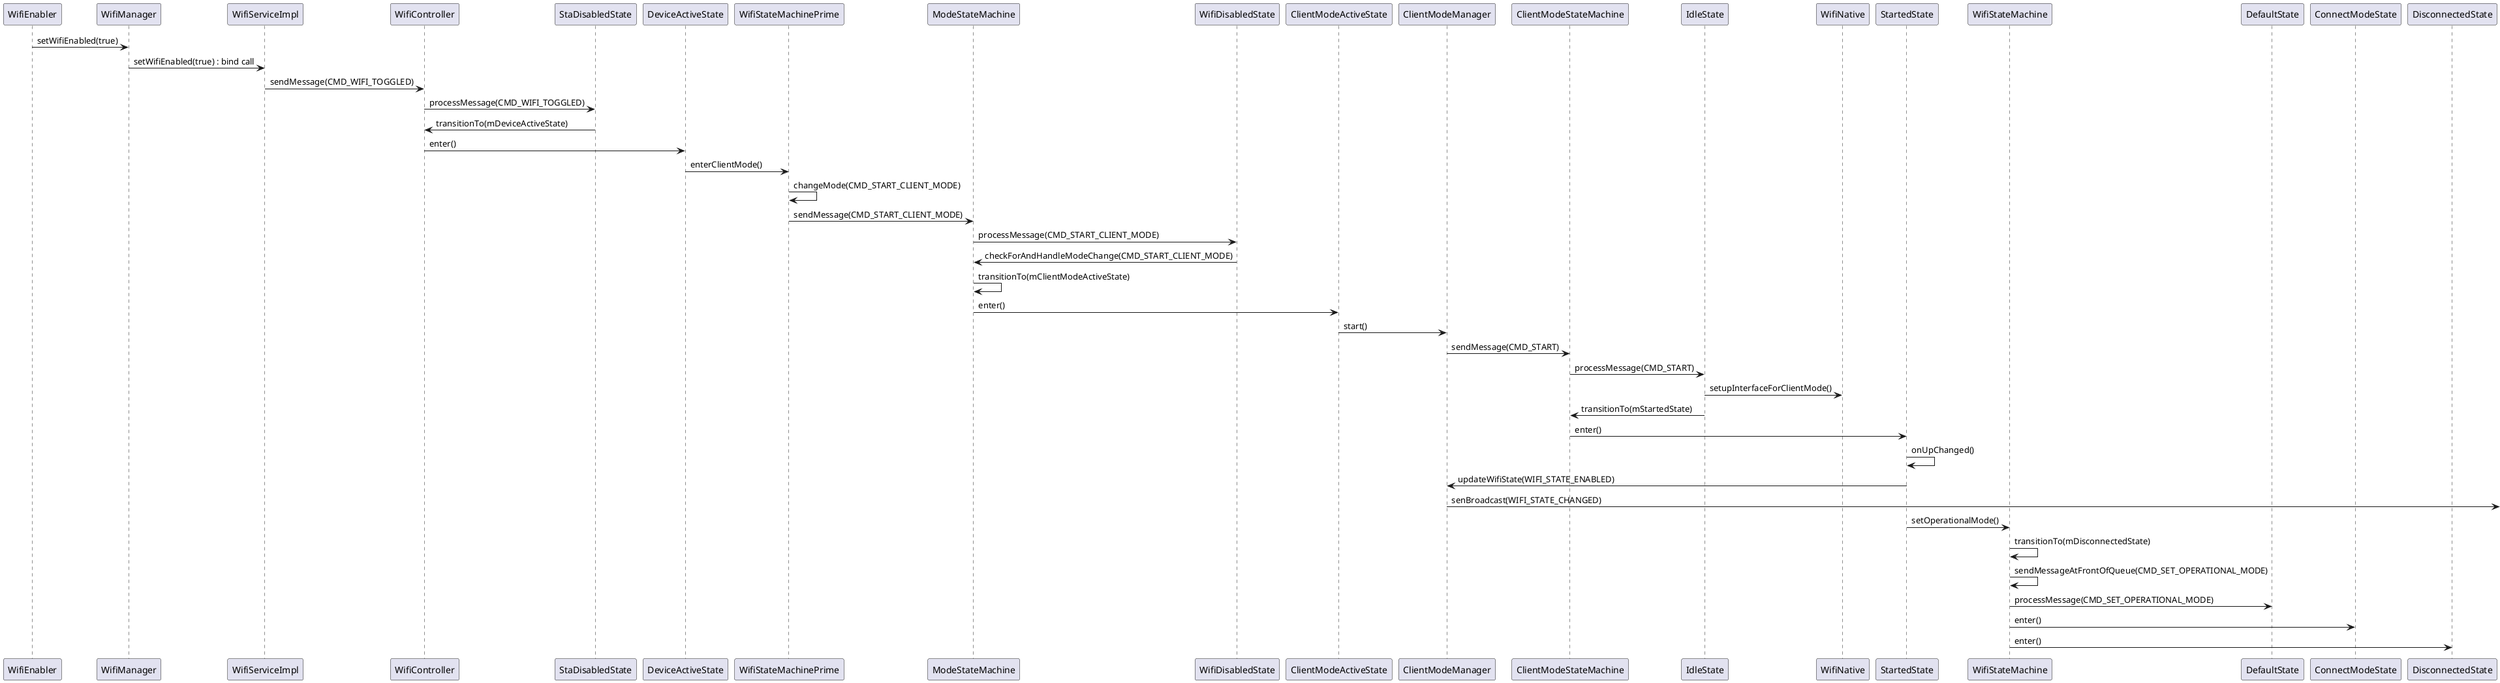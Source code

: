 @startuml
participant WifiEnabler as c0
participant WifiManager as c1
c0->c1 : setWifiEnabled(true)
participant WifiServiceImpl as c2
c1->c2 : setWifiEnabled(true) : bind call
participant WifiController as c3
c2->c3 : sendMessage(CMD_WIFI_TOGGLED)
participant StaDisabledState as c4
c3->c4 : processMessage(CMD_WIFI_TOGGLED)
c4->c3 : transitionTo(mDeviceActiveState)
participant DeviceActiveState as c5
c3->c5 : enter()
participant WifiStateMachinePrime as c6
c5->c6 : enterClientMode()
c6->c6 : changeMode(CMD_START_CLIENT_MODE)
participant ModeStateMachine as c7
c6->c7 : sendMessage(CMD_START_CLIENT_MODE)
participant WifiDisabledState as c8
c7->c8 : processMessage(CMD_START_CLIENT_MODE)
c8->c7 : checkForAndHandleModeChange(CMD_START_CLIENT_MODE)
c7->c7 : transitionTo(mClientModeActiveState)
participant ClientModeActiveState as c9
c7->c9 : enter()
participant ClientModeManager as c10
c9->c10 : start()
participant ClientModeStateMachine as c11
c10->c11 : sendMessage(CMD_START)
participant IdleState as c12
c11->c12 : processMessage(CMD_START)
participant WifiNative as c13
c12->c13 : setupInterfaceForClientMode()
c12->c11 : transitionTo(mStartedState)
participant StartedState as c14
c11->c14 : enter()
c14->c14 : onUpChanged()
c14->c10 : updateWifiState(WIFI_STATE_ENABLED)
c10-> : senBroadcast(WIFI_STATE_CHANGED)
participant WifiStateMachine as c15
c14->c15 : setOperationalMode()
c15->c15 : transitionTo(mDisconnectedState)
c15->c15 : sendMessageAtFrontOfQueue(CMD_SET_OPERATIONAL_MODE)
participant DefaultState as c16
c15->c16 : processMessage(CMD_SET_OPERATIONAL_MODE)
participant ConnectModeState as c17
c15->c17 : enter()
participant DisconnectedState as c18
c15->c18 : enter()
@enduml
